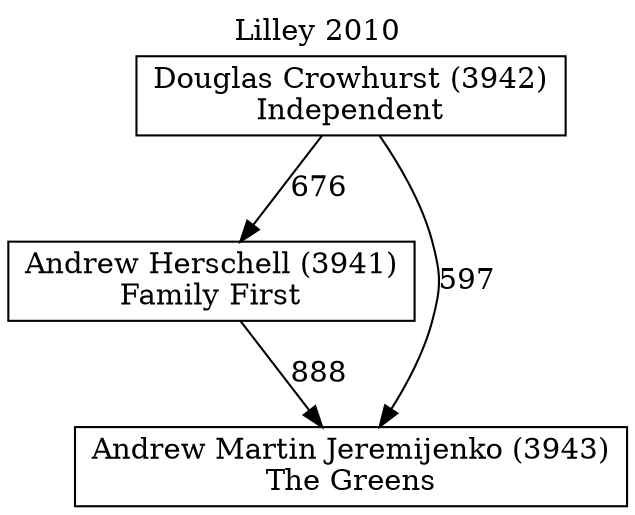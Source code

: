 // House preference flow
digraph "Andrew Martin Jeremijenko (3943)_Lilley_2010" {
	graph [label="Lilley 2010" labelloc=t mclimit=10]
	node [shape=box]
	"Andrew Herschell (3941)" [label="Andrew Herschell (3941)
Family First"]
	"Andrew Martin Jeremijenko (3943)" [label="Andrew Martin Jeremijenko (3943)
The Greens"]
	"Douglas Crowhurst (3942)" [label="Douglas Crowhurst (3942)
Independent"]
	"Andrew Herschell (3941)" -> "Andrew Martin Jeremijenko (3943)" [label=888]
	"Douglas Crowhurst (3942)" -> "Andrew Herschell (3941)" [label=676]
	"Douglas Crowhurst (3942)" -> "Andrew Martin Jeremijenko (3943)" [label=597]
}

